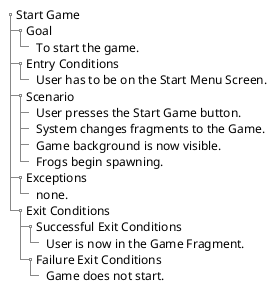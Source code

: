 @startuml
salt
{
{T
  +Start Game
  ++Goal
  +++To start the game.
  ++Entry Conditions
  +++User has to be on the Start Menu Screen.
  ++Scenario
  +++User presses the Start Game button.
  +++System changes fragments to the Game.
  +++Game background is now visible.
  +++Frogs begin spawning.
  ++Exceptions
  +++none.
  ++Exit Conditions
  +++Successful Exit Conditions
  ++++User is now in the Game Fragment.
  +++Failure Exit Conditions
  ++++Game does not start.
}
}
@enduml